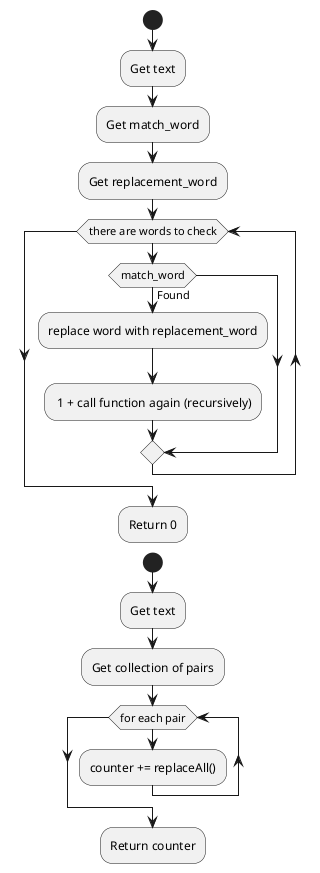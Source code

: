 @startuml
'https://plantuml.com/activity-diagram-beta

start
    'This is recursive function that replaces match_word and counts'
    'number of replacements (number of function calls) it made and'
    'returns that value'

    :Get text;
    :Get match_word;
    :Get replacement_word;

    while(there are words to check)
        if (match_word) is (Found) then
            :replace word with replacement_word;
            : 1 + call function again (recursively);
        endif
    endwhile
    :Return 0;
    kill

start
    :Get text;
    :Get collection of pairs;
    while(for each pair)
        :counter += replaceAll();
    endwhile
    :Return counter;
    kill
@enduml